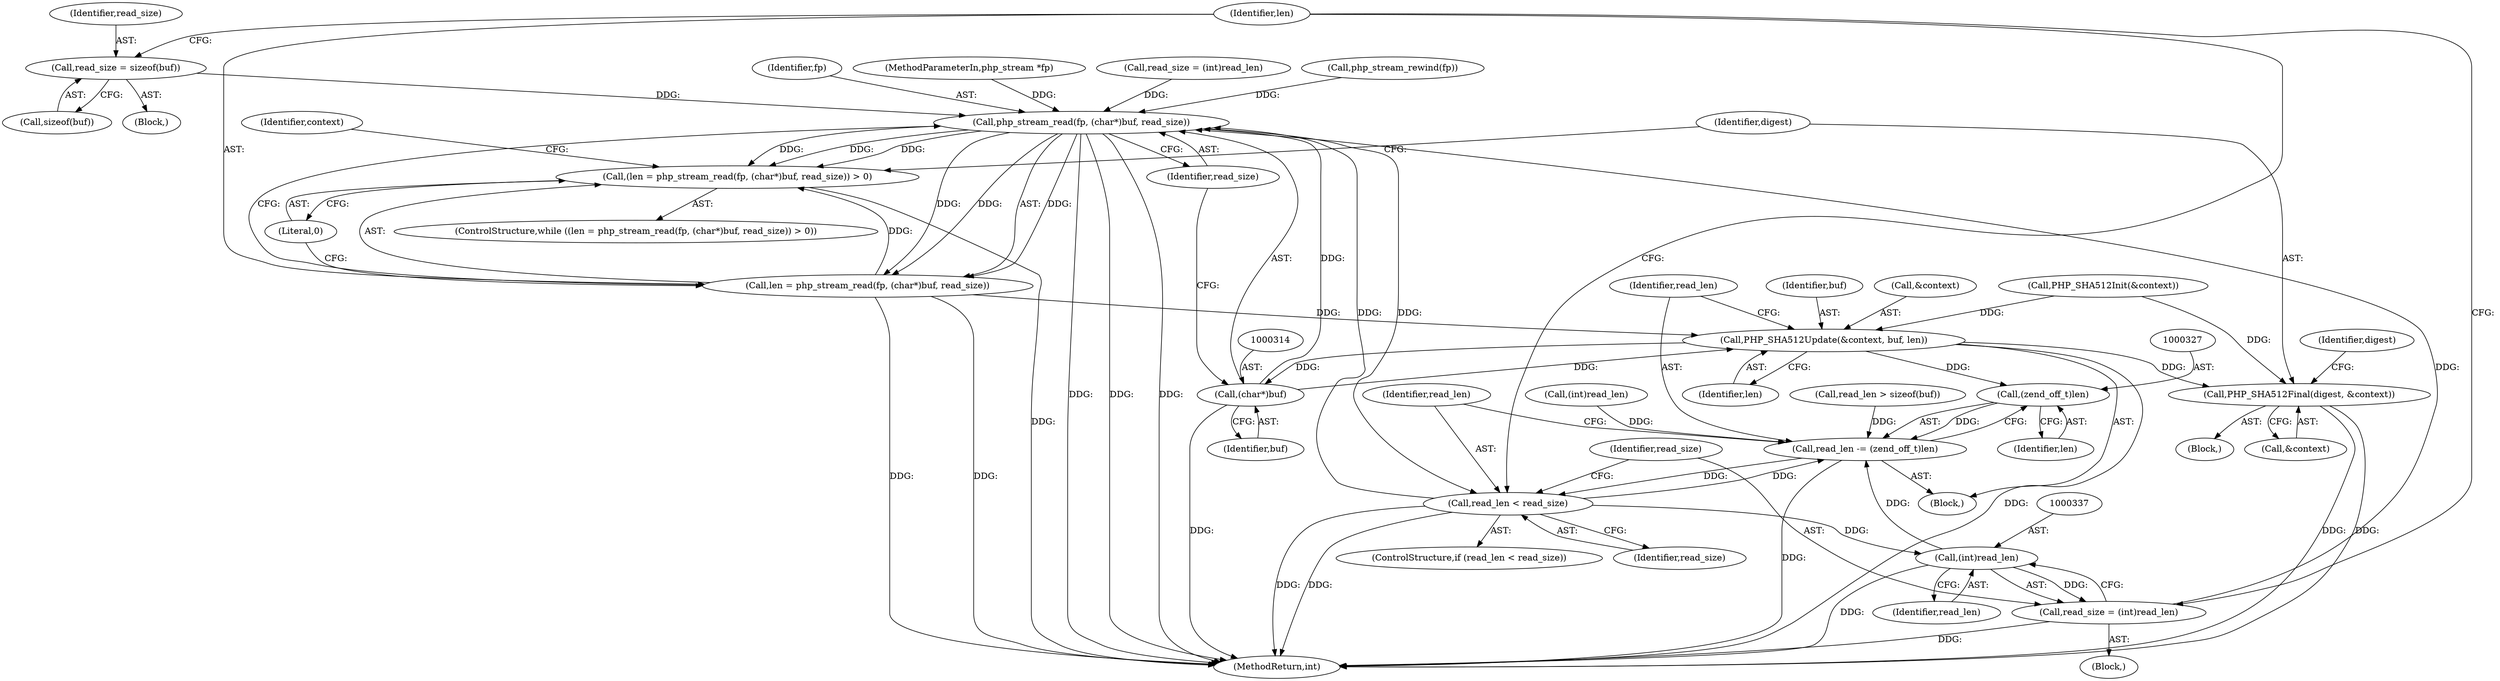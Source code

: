 digraph "0_php-src_0bfb970f43acd1e81d11be1154805f86655f15d5?w=1@API" {
"1000296" [label="(Call,read_size = sizeof(buf))"];
"1000311" [label="(Call,php_stream_read(fp, (char*)buf, read_size))"];
"1000308" [label="(Call,(len = php_stream_read(fp, (char*)buf, read_size)) > 0)"];
"1000309" [label="(Call,len = php_stream_read(fp, (char*)buf, read_size))"];
"1000319" [label="(Call,PHP_SHA512Update(&context, buf, len))"];
"1000313" [label="(Call,(char*)buf)"];
"1000326" [label="(Call,(zend_off_t)len)"];
"1000324" [label="(Call,read_len -= (zend_off_t)len)"];
"1000330" [label="(Call,read_len < read_size)"];
"1000336" [label="(Call,(int)read_len)"];
"1000334" [label="(Call,read_size = (int)read_len)"];
"1000339" [label="(Call,PHP_SHA512Final(digest, &context))"];
"1000325" [label="(Identifier,read_len)"];
"1000326" [label="(Call,(zend_off_t)len)"];
"1000307" [label="(ControlStructure,while ((len = php_stream_read(fp, (char*)buf, read_size)) > 0))"];
"1000330" [label="(Call,read_len < read_size)"];
"1000316" [label="(Identifier,read_size)"];
"1000321" [label="(Identifier,context)"];
"1000319" [label="(Call,PHP_SHA512Update(&context, buf, len))"];
"1000315" [label="(Identifier,buf)"];
"1000345" [label="(Identifier,digest)"];
"1000311" [label="(Call,php_stream_read(fp, (char*)buf, read_size))"];
"1000334" [label="(Call,read_size = (int)read_len)"];
"1000335" [label="(Identifier,read_size)"];
"1000297" [label="(Identifier,read_size)"];
"1000331" [label="(Identifier,read_len)"];
"1000291" [label="(Call,read_len > sizeof(buf))"];
"1000332" [label="(Identifier,read_size)"];
"1000284" [label="(Call,PHP_SHA512Init(&context))"];
"1000295" [label="(Block,)"];
"1000323" [label="(Identifier,len)"];
"1000340" [label="(Identifier,digest)"];
"1000119" [label="(Call,php_stream_rewind(fp))"];
"1000309" [label="(Call,len = php_stream_read(fp, (char*)buf, read_size))"];
"1000308" [label="(Call,(len = php_stream_read(fp, (char*)buf, read_size)) > 0)"];
"1000298" [label="(Call,sizeof(buf))"];
"1000312" [label="(Identifier,fp)"];
"1000320" [label="(Call,&context)"];
"1000341" [label="(Call,&context)"];
"1000266" [label="(Block,)"];
"1000310" [label="(Identifier,len)"];
"1000304" [label="(Call,(int)read_len)"];
"1000322" [label="(Identifier,buf)"];
"1000329" [label="(ControlStructure,if (read_len < read_size))"];
"1000338" [label="(Identifier,read_len)"];
"1000313" [label="(Call,(char*)buf)"];
"1000333" [label="(Block,)"];
"1000317" [label="(Literal,0)"];
"1000105" [label="(MethodParameterIn,php_stream *fp)"];
"1000339" [label="(Call,PHP_SHA512Final(digest, &context))"];
"1000336" [label="(Call,(int)read_len)"];
"1000328" [label="(Identifier,len)"];
"1000697" [label="(MethodReturn,int)"];
"1000302" [label="(Call,read_size = (int)read_len)"];
"1000324" [label="(Call,read_len -= (zend_off_t)len)"];
"1000318" [label="(Block,)"];
"1000296" [label="(Call,read_size = sizeof(buf))"];
"1000296" -> "1000295"  [label="AST: "];
"1000296" -> "1000298"  [label="CFG: "];
"1000297" -> "1000296"  [label="AST: "];
"1000298" -> "1000296"  [label="AST: "];
"1000310" -> "1000296"  [label="CFG: "];
"1000296" -> "1000311"  [label="DDG: "];
"1000311" -> "1000309"  [label="AST: "];
"1000311" -> "1000316"  [label="CFG: "];
"1000312" -> "1000311"  [label="AST: "];
"1000313" -> "1000311"  [label="AST: "];
"1000316" -> "1000311"  [label="AST: "];
"1000309" -> "1000311"  [label="CFG: "];
"1000311" -> "1000697"  [label="DDG: "];
"1000311" -> "1000697"  [label="DDG: "];
"1000311" -> "1000697"  [label="DDG: "];
"1000311" -> "1000308"  [label="DDG: "];
"1000311" -> "1000308"  [label="DDG: "];
"1000311" -> "1000308"  [label="DDG: "];
"1000311" -> "1000309"  [label="DDG: "];
"1000311" -> "1000309"  [label="DDG: "];
"1000311" -> "1000309"  [label="DDG: "];
"1000119" -> "1000311"  [label="DDG: "];
"1000105" -> "1000311"  [label="DDG: "];
"1000313" -> "1000311"  [label="DDG: "];
"1000302" -> "1000311"  [label="DDG: "];
"1000330" -> "1000311"  [label="DDG: "];
"1000334" -> "1000311"  [label="DDG: "];
"1000311" -> "1000330"  [label="DDG: "];
"1000308" -> "1000307"  [label="AST: "];
"1000308" -> "1000317"  [label="CFG: "];
"1000309" -> "1000308"  [label="AST: "];
"1000317" -> "1000308"  [label="AST: "];
"1000321" -> "1000308"  [label="CFG: "];
"1000340" -> "1000308"  [label="CFG: "];
"1000308" -> "1000697"  [label="DDG: "];
"1000309" -> "1000308"  [label="DDG: "];
"1000310" -> "1000309"  [label="AST: "];
"1000317" -> "1000309"  [label="CFG: "];
"1000309" -> "1000697"  [label="DDG: "];
"1000309" -> "1000697"  [label="DDG: "];
"1000309" -> "1000319"  [label="DDG: "];
"1000319" -> "1000318"  [label="AST: "];
"1000319" -> "1000323"  [label="CFG: "];
"1000320" -> "1000319"  [label="AST: "];
"1000322" -> "1000319"  [label="AST: "];
"1000323" -> "1000319"  [label="AST: "];
"1000325" -> "1000319"  [label="CFG: "];
"1000319" -> "1000697"  [label="DDG: "];
"1000319" -> "1000313"  [label="DDG: "];
"1000284" -> "1000319"  [label="DDG: "];
"1000313" -> "1000319"  [label="DDG: "];
"1000319" -> "1000326"  [label="DDG: "];
"1000319" -> "1000339"  [label="DDG: "];
"1000313" -> "1000315"  [label="CFG: "];
"1000314" -> "1000313"  [label="AST: "];
"1000315" -> "1000313"  [label="AST: "];
"1000316" -> "1000313"  [label="CFG: "];
"1000313" -> "1000697"  [label="DDG: "];
"1000326" -> "1000324"  [label="AST: "];
"1000326" -> "1000328"  [label="CFG: "];
"1000327" -> "1000326"  [label="AST: "];
"1000328" -> "1000326"  [label="AST: "];
"1000324" -> "1000326"  [label="CFG: "];
"1000326" -> "1000324"  [label="DDG: "];
"1000324" -> "1000318"  [label="AST: "];
"1000325" -> "1000324"  [label="AST: "];
"1000331" -> "1000324"  [label="CFG: "];
"1000324" -> "1000697"  [label="DDG: "];
"1000330" -> "1000324"  [label="DDG: "];
"1000291" -> "1000324"  [label="DDG: "];
"1000336" -> "1000324"  [label="DDG: "];
"1000304" -> "1000324"  [label="DDG: "];
"1000324" -> "1000330"  [label="DDG: "];
"1000330" -> "1000329"  [label="AST: "];
"1000330" -> "1000332"  [label="CFG: "];
"1000331" -> "1000330"  [label="AST: "];
"1000332" -> "1000330"  [label="AST: "];
"1000310" -> "1000330"  [label="CFG: "];
"1000335" -> "1000330"  [label="CFG: "];
"1000330" -> "1000697"  [label="DDG: "];
"1000330" -> "1000697"  [label="DDG: "];
"1000330" -> "1000336"  [label="DDG: "];
"1000336" -> "1000334"  [label="AST: "];
"1000336" -> "1000338"  [label="CFG: "];
"1000337" -> "1000336"  [label="AST: "];
"1000338" -> "1000336"  [label="AST: "];
"1000334" -> "1000336"  [label="CFG: "];
"1000336" -> "1000697"  [label="DDG: "];
"1000336" -> "1000334"  [label="DDG: "];
"1000334" -> "1000333"  [label="AST: "];
"1000335" -> "1000334"  [label="AST: "];
"1000310" -> "1000334"  [label="CFG: "];
"1000334" -> "1000697"  [label="DDG: "];
"1000339" -> "1000266"  [label="AST: "];
"1000339" -> "1000341"  [label="CFG: "];
"1000340" -> "1000339"  [label="AST: "];
"1000341" -> "1000339"  [label="AST: "];
"1000345" -> "1000339"  [label="CFG: "];
"1000339" -> "1000697"  [label="DDG: "];
"1000339" -> "1000697"  [label="DDG: "];
"1000284" -> "1000339"  [label="DDG: "];
}
